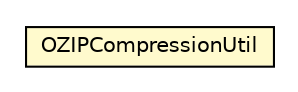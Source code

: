 #!/usr/local/bin/dot
#
# Class diagram 
# Generated by UMLGraph version R5_6-24-gf6e263 (http://www.umlgraph.org/)
#

digraph G {
	edge [fontname="Helvetica",fontsize=10,labelfontname="Helvetica",labelfontsize=10];
	node [fontname="Helvetica",fontsize=10,shape=plaintext];
	nodesep=0.25;
	ranksep=0.5;
	// com.orientechnologies.orient.core.compression.impl.OZIPCompressionUtil
	c4402934 [label=<<table title="com.orientechnologies.orient.core.compression.impl.OZIPCompressionUtil" border="0" cellborder="1" cellspacing="0" cellpadding="2" port="p" bgcolor="lemonChiffon" href="./OZIPCompressionUtil.html">
		<tr><td><table border="0" cellspacing="0" cellpadding="1">
<tr><td align="center" balign="center"> OZIPCompressionUtil </td></tr>
		</table></td></tr>
		</table>>, URL="./OZIPCompressionUtil.html", fontname="Helvetica", fontcolor="black", fontsize=10.0];
}

